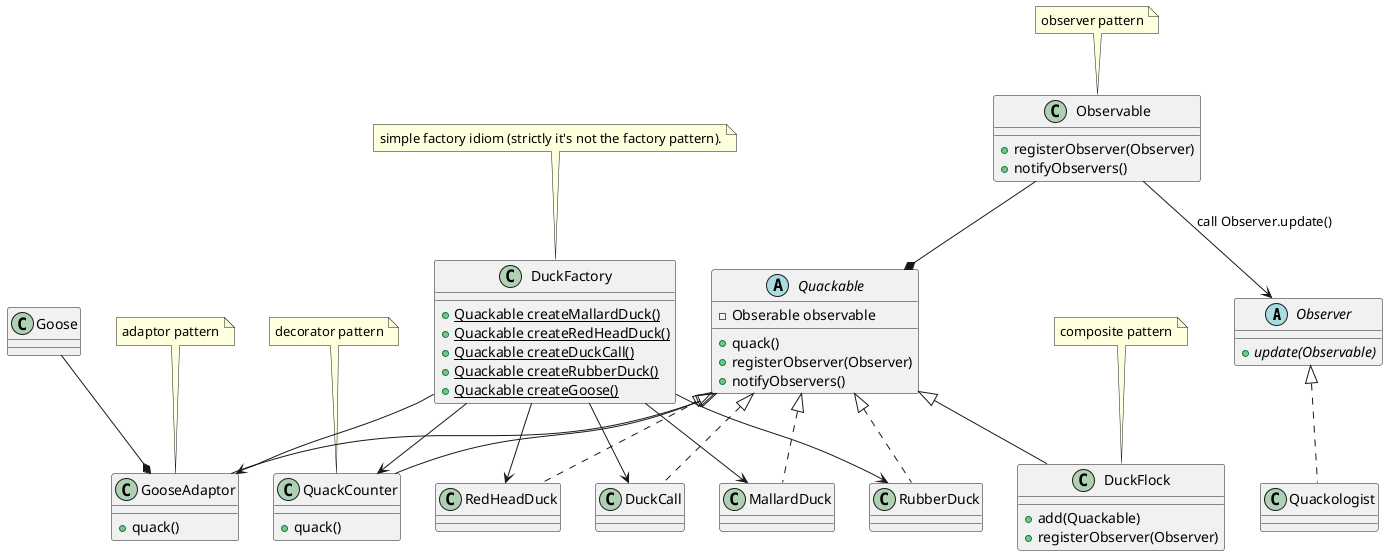 @startuml CompoundPattern

abstract Observer {
    +{abstract}update(Observable)
}

class Observable {
    +registerObserver(Observer)
    +notifyObservers()
}

note top: observer pattern

abstract Quackable {
    +quack()
    +registerObserver(Observer)
    +notifyObservers()
    -Obserable observable
}

Observable --* Quackable
Observable --> Observer : call Observer.update()

class GooseAdaptor {
    +quack()
}
note top: adaptor pattern

Goose --* GooseAdaptor
Quackable <|-- GooseAdaptor

class QuackCounter {
    +quack()
}
note top: decorator pattern

Quackable <|-- QuackCounter

Quackable <|.. MallardDuck
Quackable <|.. RedHeadDuck
Quackable <|.. DuckCall
Quackable <|.. RubberDuck

class DuckFactory {
    +{static} Quackable createMallardDuck()
    +{static} Quackable createRedHeadDuck()
    +{static} Quackable createDuckCall()
    +{static} Quackable createRubberDuck()
    +{static} Quackable createGoose()
}
note top: simple factory idiom (strictly it's not the factory pattern).

DuckFactory --> MallardDuck
DuckFactory --> RedHeadDuck
DuckFactory --> DuckCall
DuckFactory --> RubberDuck
DuckFactory --> GooseAdaptor
DuckFactory --> QuackCounter


class DuckFlock {
    +add(Quackable)
    +registerObserver(Observer)
}
note top: composite pattern
Quackable <|-- DuckFlock

Observer <|.. Quackologist

@enduml
